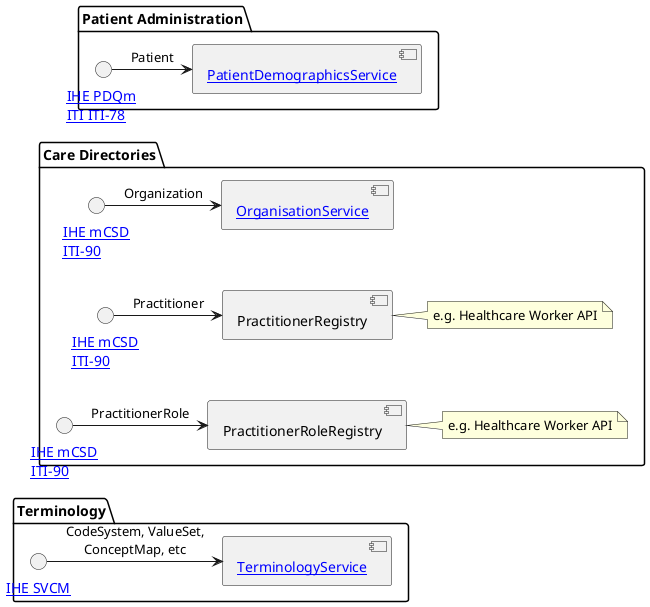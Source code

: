 @startuml



package patientAdminisrtration as "Patient Administration" {
  component "[[https://digital.nhs.uk/services/personal-demographics-service PatientDemographicsService]]" as PatientDemographicsService
  interface "[[https://profiles.ihe.net/ITI/PDQm/ITI-78.html IHE PDQm\nITI ITI-78]] " as PDQm

  PDQm -r-> PatientDemographicsService : Patient
}


package directories as "Care Directories" {
  component "[[https://digital.nhs.uk/services/organisation-data-service OrganisationService]]" as OrganisationService

  component PractitionerRegistry
  note right
  e.g. Healthcare Worker API
  end note

  component PractitionerRoleRegistry
  note right
  e.g. Healthcare Worker API
  end note

  interface "[[https://profiles.ihe.net/ITI/mCSD/ITI-90.html IHE mCSD\nITI-90]]" as ITI90Org
  interface "[[https://profiles.ihe.net/ITI/mCSD/ITI-90.html IHE mCSD\nITI-90]]" as ITI90Prac
  interface "[[https://profiles.ihe.net/ITI/mCSD/ITI-90.html IHE mCSD\nITI-90]]" as ITI90PracRole

  ITI90Org -r-> OrganisationService : Organization
  ITI90Prac -r-> PractitionerRegistry: Practitioner
  ITI90PracRole -r-> PractitionerRoleRegistry: PractitionerRole

  OrganisationService -d[hidden]- PractitionerRegistry
  PractitionerRegistry -d[hidden]- PractitionerRoleRegistry
}

package Terminology {
 component "[[https://digital.nhs.uk/services/terminology-server TerminologyService]]" as TerminologyService
  interface "[[https://profiles.ihe.net/ITI/SVCM/volume-1.html IHE SVCM]]" as SVCM

  SVCM -r-> TerminologyService: CodeSystem, ValueSet,\nConceptMap, etc
}

PatientDemographicsService -d[hidden]- OrganisationService
PractitionerRoleRegistry -d[hidden]- TerminologyService


@enduml
